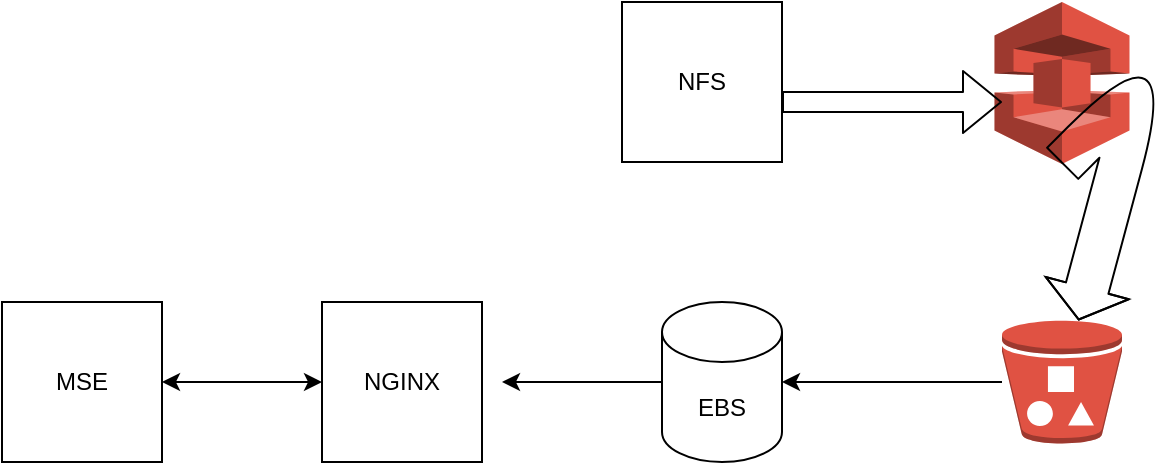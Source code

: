 <mxfile version="14.7.7" type="github">
  <diagram id="0_i2OiCPSFUFmSbP76xv" name="Page-1">
    <mxGraphModel dx="856" dy="533" grid="1" gridSize="10" guides="1" tooltips="1" connect="1" arrows="1" fold="1" page="1" pageScale="1" pageWidth="850" pageHeight="1100" math="0" shadow="0">
      <root>
        <mxCell id="0" />
        <mxCell id="1" parent="0" />
        <mxCell id="iseNqeJVZFnbqaTg3Btw-1" value="MSE" style="whiteSpace=wrap;html=1;aspect=fixed;" vertex="1" parent="1">
          <mxGeometry x="100" y="200" width="80" height="80" as="geometry" />
        </mxCell>
        <mxCell id="iseNqeJVZFnbqaTg3Btw-2" value="NGINX" style="whiteSpace=wrap;html=1;aspect=fixed;" vertex="1" parent="1">
          <mxGeometry x="260" y="200" width="80" height="80" as="geometry" />
        </mxCell>
        <mxCell id="iseNqeJVZFnbqaTg3Btw-3" value="EBS" style="shape=cylinder3;whiteSpace=wrap;html=1;boundedLbl=1;backgroundOutline=1;size=15;" vertex="1" parent="1">
          <mxGeometry x="430" y="200" width="60" height="80" as="geometry" />
        </mxCell>
        <mxCell id="iseNqeJVZFnbqaTg3Btw-4" value="" style="outlineConnect=0;dashed=0;verticalLabelPosition=bottom;verticalAlign=top;align=center;html=1;shape=mxgraph.aws3.bucket_with_objects;fillColor=#E05243;gradientColor=none;" vertex="1" parent="1">
          <mxGeometry x="600" y="209.25" width="60" height="61.5" as="geometry" />
        </mxCell>
        <mxCell id="iseNqeJVZFnbqaTg3Btw-5" value="NFS" style="whiteSpace=wrap;html=1;aspect=fixed;" vertex="1" parent="1">
          <mxGeometry x="410" y="50" width="80" height="80" as="geometry" />
        </mxCell>
        <mxCell id="iseNqeJVZFnbqaTg3Btw-6" value="" style="outlineConnect=0;dashed=0;verticalLabelPosition=bottom;verticalAlign=top;align=center;html=1;shape=mxgraph.aws3.snowball;fillColor=#E05243;gradientColor=none;" vertex="1" parent="1">
          <mxGeometry x="596.25" y="50" width="67.5" height="81" as="geometry" />
        </mxCell>
        <mxCell id="iseNqeJVZFnbqaTg3Btw-7" value="" style="shape=flexArrow;endArrow=classic;html=1;" edge="1" parent="1">
          <mxGeometry width="50" height="50" relative="1" as="geometry">
            <mxPoint x="490" y="100" as="sourcePoint" />
            <mxPoint x="600" y="100" as="targetPoint" />
          </mxGeometry>
        </mxCell>
        <mxCell id="iseNqeJVZFnbqaTg3Btw-8" value="" style="shape=flexArrow;endArrow=classic;html=1;width=22;endSize=5.09;" edge="1" parent="1" target="iseNqeJVZFnbqaTg3Btw-4">
          <mxGeometry width="50" height="50" relative="1" as="geometry">
            <mxPoint x="630" y="131" as="sourcePoint" />
            <mxPoint x="680" y="81" as="targetPoint" />
            <Array as="points">
              <mxPoint x="670" y="91" />
            </Array>
          </mxGeometry>
        </mxCell>
        <mxCell id="iseNqeJVZFnbqaTg3Btw-9" value="" style="endArrow=classic;html=1;entryX=1;entryY=0.5;entryDx=0;entryDy=0;entryPerimeter=0;" edge="1" parent="1" source="iseNqeJVZFnbqaTg3Btw-4" target="iseNqeJVZFnbqaTg3Btw-3">
          <mxGeometry width="50" height="50" relative="1" as="geometry">
            <mxPoint x="400" y="300" as="sourcePoint" />
            <mxPoint x="450" y="250" as="targetPoint" />
          </mxGeometry>
        </mxCell>
        <mxCell id="iseNqeJVZFnbqaTg3Btw-10" value="" style="endArrow=classic;html=1;exitX=0;exitY=0.5;exitDx=0;exitDy=0;exitPerimeter=0;" edge="1" parent="1" source="iseNqeJVZFnbqaTg3Btw-3">
          <mxGeometry width="50" height="50" relative="1" as="geometry">
            <mxPoint x="400" y="300" as="sourcePoint" />
            <mxPoint x="350" y="240" as="targetPoint" />
          </mxGeometry>
        </mxCell>
        <mxCell id="iseNqeJVZFnbqaTg3Btw-11" value="" style="endArrow=classic;startArrow=classic;html=1;exitX=1;exitY=0.5;exitDx=0;exitDy=0;" edge="1" parent="1" source="iseNqeJVZFnbqaTg3Btw-1">
          <mxGeometry width="50" height="50" relative="1" as="geometry">
            <mxPoint x="400" y="300" as="sourcePoint" />
            <mxPoint x="260" y="240" as="targetPoint" />
          </mxGeometry>
        </mxCell>
      </root>
    </mxGraphModel>
  </diagram>
</mxfile>
